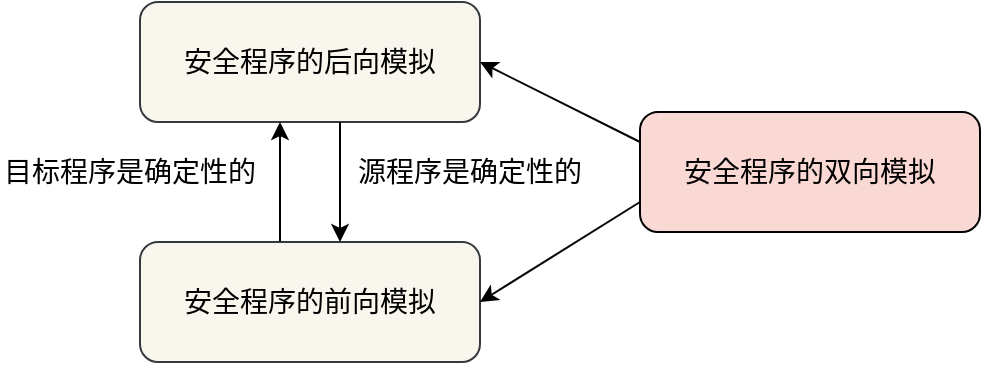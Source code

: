 <mxfile version="22.1.8" type="github">
  <diagram name="第 1 页" id="EeX_rejQWtDm-ab7zyp8">
    <mxGraphModel dx="982" dy="518" grid="1" gridSize="10" guides="1" tooltips="1" connect="1" arrows="1" fold="1" page="1" pageScale="1" pageWidth="827" pageHeight="1169" math="0" shadow="0">
      <root>
        <mxCell id="0" />
        <mxCell id="1" parent="0" />
        <mxCell id="qgKEdduDP3SCxEq1FxA4-24" value="" style="shape=connector;rounded=0;orthogonalLoop=1;jettySize=auto;html=1;labelBackgroundColor=default;strokeColor=default;align=center;verticalAlign=middle;fontFamily=Helvetica;fontSize=11;fontColor=default;endArrow=classic;" edge="1" parent="1">
          <mxGeometry relative="1" as="geometry">
            <mxPoint x="400" y="330" as="sourcePoint" />
            <mxPoint x="400" y="270" as="targetPoint" />
          </mxGeometry>
        </mxCell>
        <mxCell id="qgKEdduDP3SCxEq1FxA4-10" value="&lt;font style=&quot;font-size: 14px;&quot;&gt;安全程序的前向模拟&lt;/font&gt;" style="rounded=1;whiteSpace=wrap;html=1;fillColor=#f9f7ed;strokeColor=#36393d;" vertex="1" parent="1">
          <mxGeometry x="330" y="330" width="170" height="60" as="geometry" />
        </mxCell>
        <mxCell id="qgKEdduDP3SCxEq1FxA4-11" value="&lt;font style=&quot;font-size: 14px;&quot;&gt;安全程序的后向模拟&lt;/font&gt;" style="rounded=1;whiteSpace=wrap;html=1;fillColor=#f9f7ed;strokeColor=#36393d;" vertex="1" parent="1">
          <mxGeometry x="330" y="210" width="170" height="60" as="geometry" />
        </mxCell>
        <mxCell id="qgKEdduDP3SCxEq1FxA4-25" value="" style="shape=connector;rounded=0;orthogonalLoop=1;jettySize=auto;html=1;labelBackgroundColor=default;strokeColor=default;align=center;verticalAlign=middle;fontFamily=Helvetica;fontSize=11;fontColor=default;endArrow=classic;" edge="1" parent="1">
          <mxGeometry relative="1" as="geometry">
            <mxPoint x="430" y="270" as="sourcePoint" />
            <mxPoint x="430" y="330" as="targetPoint" />
          </mxGeometry>
        </mxCell>
        <mxCell id="qgKEdduDP3SCxEq1FxA4-26" value="&lt;font style=&quot;font-size: 14px;&quot;&gt;源程序是确定性的&lt;/font&gt;" style="text;html=1;strokeColor=none;fillColor=none;align=center;verticalAlign=middle;whiteSpace=wrap;rounded=0;fontSize=11;fontFamily=Helvetica;fontColor=default;" vertex="1" parent="1">
          <mxGeometry x="430" y="280" width="130" height="30" as="geometry" />
        </mxCell>
        <mxCell id="qgKEdduDP3SCxEq1FxA4-27" value="&lt;font style=&quot;font-size: 14px;&quot;&gt;目标程序是确定性的&lt;/font&gt;" style="text;html=1;strokeColor=none;fillColor=none;align=center;verticalAlign=middle;whiteSpace=wrap;rounded=0;fontSize=11;fontFamily=Helvetica;fontColor=default;" vertex="1" parent="1">
          <mxGeometry x="260" y="280" width="130" height="30" as="geometry" />
        </mxCell>
        <mxCell id="qgKEdduDP3SCxEq1FxA4-28" value="&lt;font style=&quot;font-size: 14px;&quot;&gt;安全程序的双向模拟&lt;/font&gt;" style="rounded=1;whiteSpace=wrap;html=1;fillColor=#fad9d5;strokeColor=#000000;" vertex="1" parent="1">
          <mxGeometry x="580" y="265" width="170" height="60" as="geometry" />
        </mxCell>
        <mxCell id="qgKEdduDP3SCxEq1FxA4-30" value="" style="shape=connector;rounded=0;orthogonalLoop=1;jettySize=auto;html=1;labelBackgroundColor=default;strokeColor=default;align=center;verticalAlign=middle;fontFamily=Helvetica;fontSize=11;fontColor=default;endArrow=classic;exitX=0;exitY=0.25;exitDx=0;exitDy=0;entryX=1;entryY=0.5;entryDx=0;entryDy=0;" edge="1" parent="1" source="qgKEdduDP3SCxEq1FxA4-28" target="qgKEdduDP3SCxEq1FxA4-11">
          <mxGeometry relative="1" as="geometry">
            <mxPoint x="410" y="340" as="sourcePoint" />
            <mxPoint x="410" y="280" as="targetPoint" />
          </mxGeometry>
        </mxCell>
        <mxCell id="qgKEdduDP3SCxEq1FxA4-31" value="" style="shape=connector;rounded=0;orthogonalLoop=1;jettySize=auto;html=1;labelBackgroundColor=default;strokeColor=default;align=center;verticalAlign=middle;fontFamily=Helvetica;fontSize=11;fontColor=default;endArrow=classic;exitX=0;exitY=0.75;exitDx=0;exitDy=0;entryX=1;entryY=0.5;entryDx=0;entryDy=0;" edge="1" parent="1" source="qgKEdduDP3SCxEq1FxA4-28" target="qgKEdduDP3SCxEq1FxA4-10">
          <mxGeometry relative="1" as="geometry">
            <mxPoint x="590" y="305" as="sourcePoint" />
            <mxPoint x="510" y="250" as="targetPoint" />
          </mxGeometry>
        </mxCell>
      </root>
    </mxGraphModel>
  </diagram>
</mxfile>
